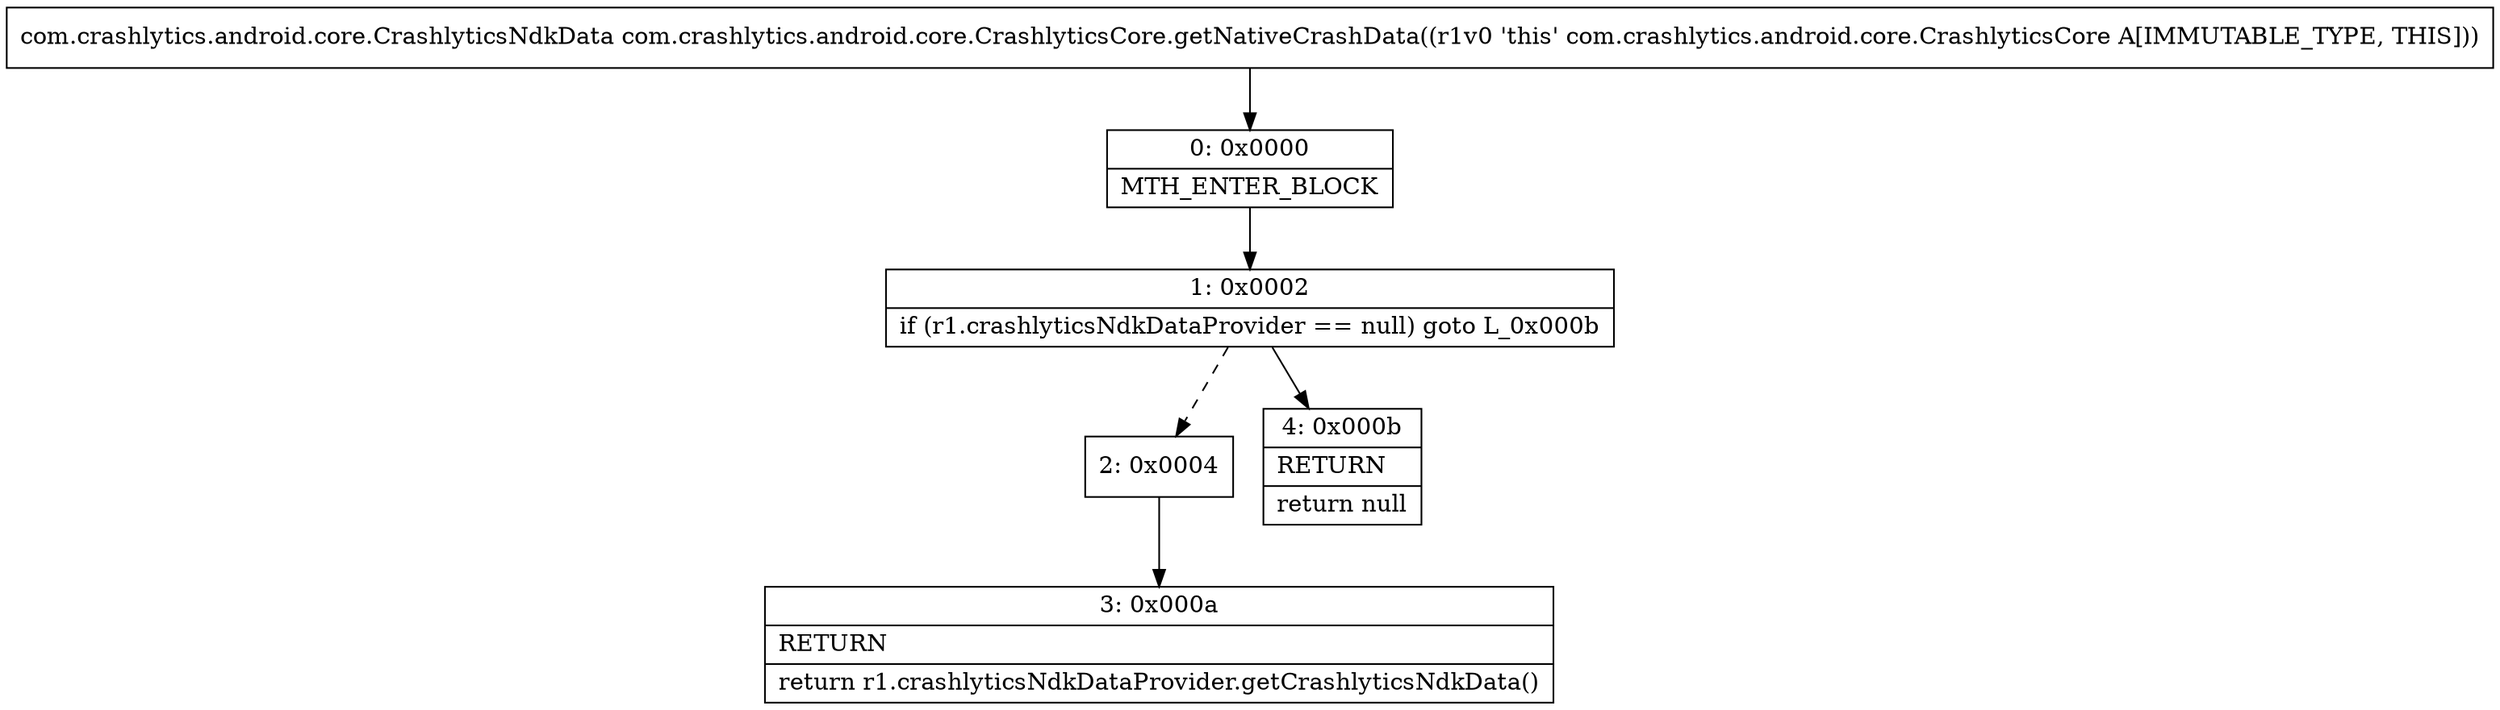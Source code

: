 digraph "CFG forcom.crashlytics.android.core.CrashlyticsCore.getNativeCrashData()Lcom\/crashlytics\/android\/core\/CrashlyticsNdkData;" {
Node_0 [shape=record,label="{0\:\ 0x0000|MTH_ENTER_BLOCK\l}"];
Node_1 [shape=record,label="{1\:\ 0x0002|if (r1.crashlyticsNdkDataProvider == null) goto L_0x000b\l}"];
Node_2 [shape=record,label="{2\:\ 0x0004}"];
Node_3 [shape=record,label="{3\:\ 0x000a|RETURN\l|return r1.crashlyticsNdkDataProvider.getCrashlyticsNdkData()\l}"];
Node_4 [shape=record,label="{4\:\ 0x000b|RETURN\l|return null\l}"];
MethodNode[shape=record,label="{com.crashlytics.android.core.CrashlyticsNdkData com.crashlytics.android.core.CrashlyticsCore.getNativeCrashData((r1v0 'this' com.crashlytics.android.core.CrashlyticsCore A[IMMUTABLE_TYPE, THIS])) }"];
MethodNode -> Node_0;
Node_0 -> Node_1;
Node_1 -> Node_2[style=dashed];
Node_1 -> Node_4;
Node_2 -> Node_3;
}

